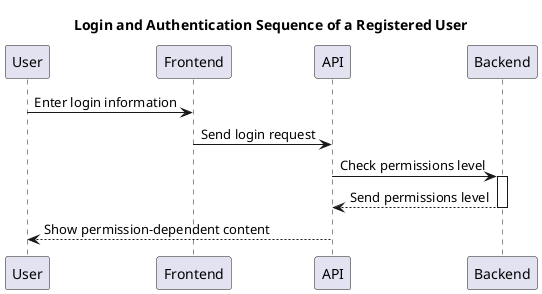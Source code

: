 @startuml runtime-login-sequence

title Login and Authentication Sequence of a Registered User

participant "User" as u
participant "Frontend" as f
participant "API" as api
participant "Backend" as db

u -> f --: Enter login information
f -> api --: Send login request
api -> db ++: Check permissions level
db --> api --: Send permissions level
api --> u --: Show permission-dependent content
@enduml